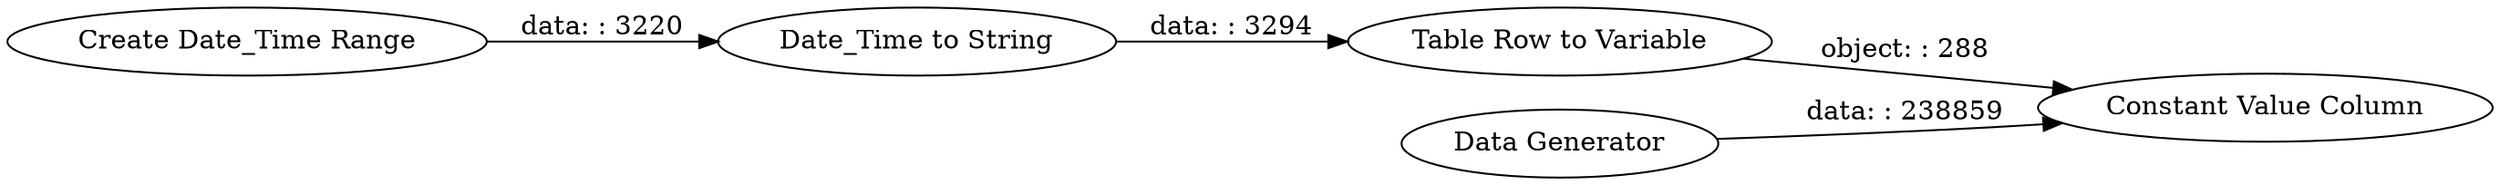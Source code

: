 digraph {
	"3556111336737448542_1" [label="Create Date_Time Range"]
	"3556111336737448542_2" [label="Date_Time to String"]
	"3556111336737448542_3" [label="Constant Value Column"]
	"3556111336737448542_4" [label="Data Generator"]
	"3556111336737448542_6" [label="Table Row to Variable"]
	"3556111336737448542_4" -> "3556111336737448542_3" [label="data: : 238859"]
	"3556111336737448542_1" -> "3556111336737448542_2" [label="data: : 3220"]
	"3556111336737448542_6" -> "3556111336737448542_3" [label="object: : 288"]
	"3556111336737448542_2" -> "3556111336737448542_6" [label="data: : 3294"]
	rankdir=LR
}

